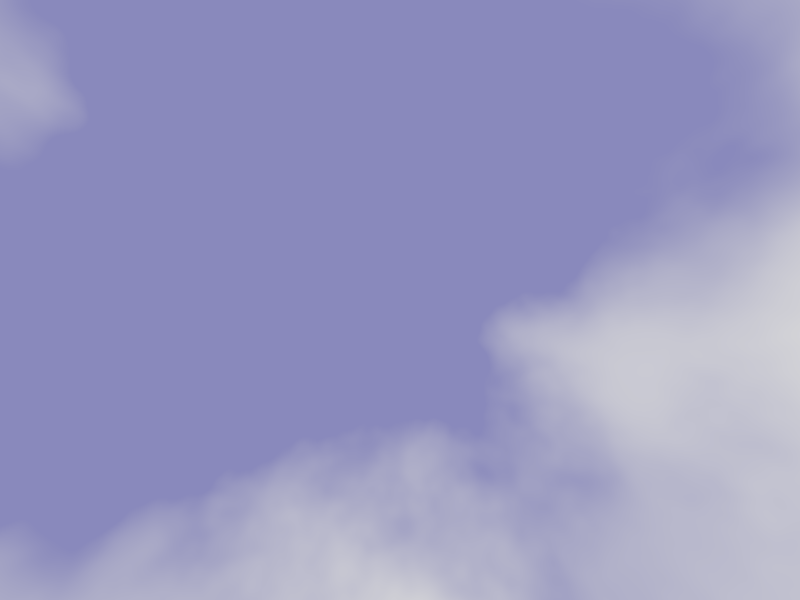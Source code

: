 #version 3.7;
global_settings { assumed_gamma 1.0}

#include "textures.inc"
#include "colors.inc" 

sky_sphere {
    pigment {
       Blue_Sky
    }
}

camera {
	location <0, 0, 0.1>
	look_at <0, 0, 0>
	angle 100
	translate <0,5,25>
	rotate <85,0,40>
}

/*camera {
	fisheye
	location <0, 0, 0.1>
	up y
	right 1.*x
	angle 180
	look_at <0, 0, 1>
	translate <0,0,0>
	rotate <0,0,0>
}*/


light_source {
	<0.0,0.0,0.0> color rgb <1.0, 1.0, 1.0>
	shadowless
}

//-------------------------inga parameters
#declare height = 14.25;
#declare grav = 9.81;
#declare time_step = 0.01;
#declare length1 = 7;
#declare length2 = 7;
#declare m1 = 1;
#declare m2 = 1;
#declare theta1_0 = 40;	//deg
#declare theta2_0 = 0;	//deg
#declare w1_0 = 0; //angular velocity
#declare w2_0 = 0;
//---------------------------------------
